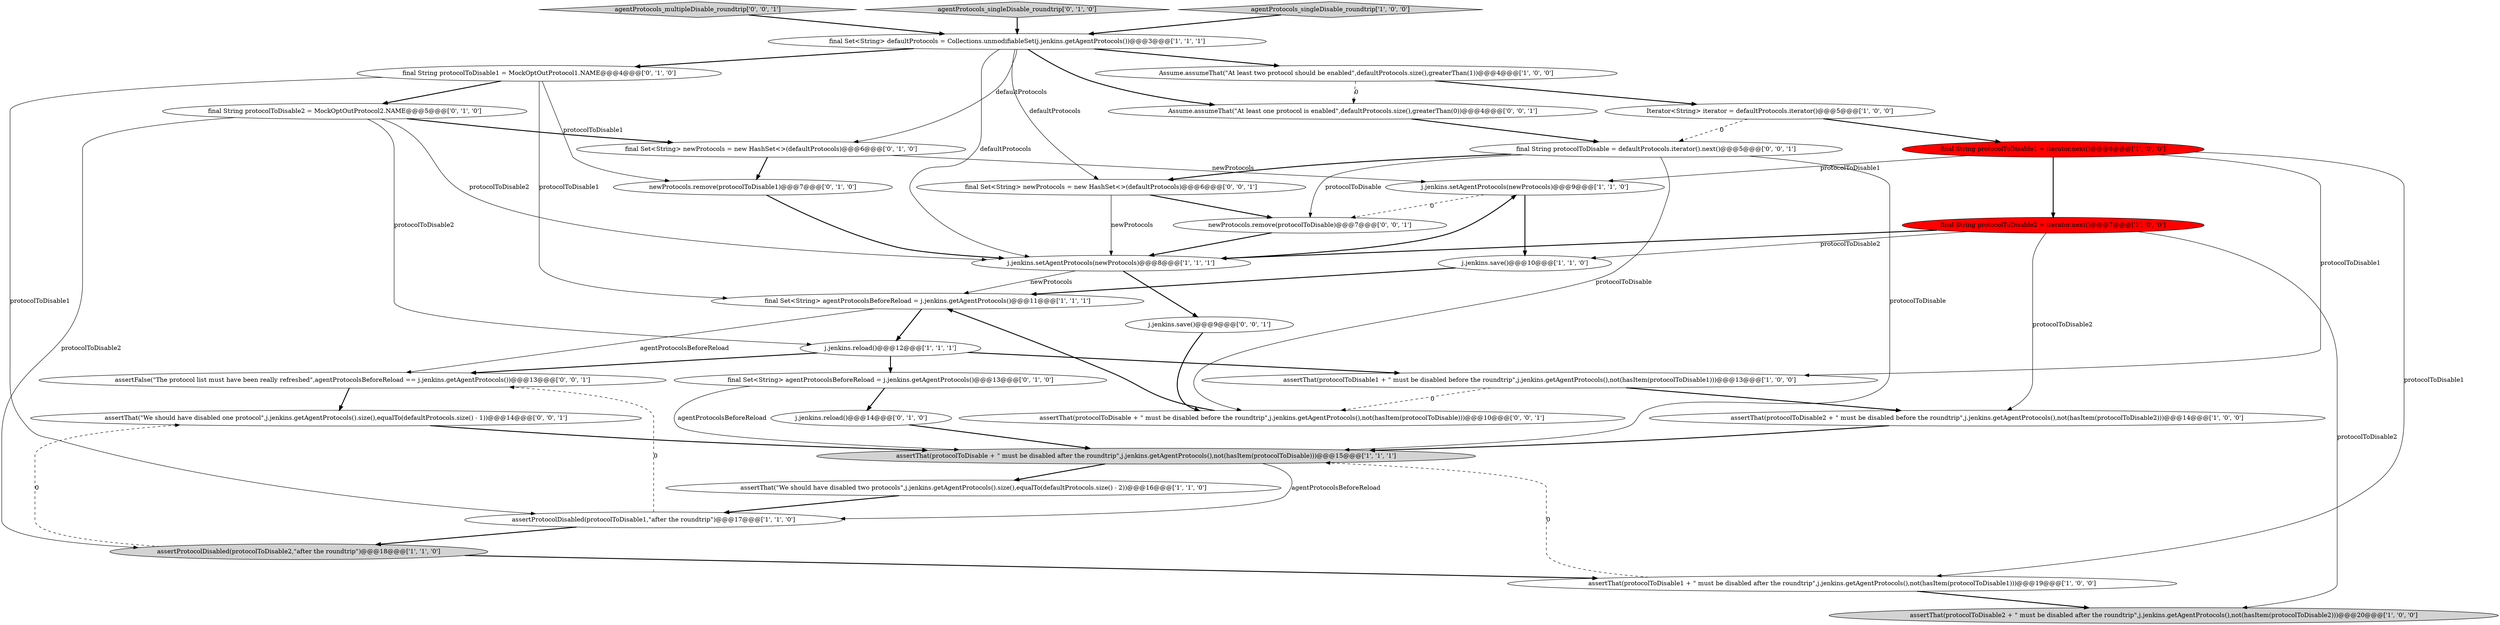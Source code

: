 digraph {
21 [style = filled, label = "final Set<String> newProtocols = new HashSet<>(defaultProtocols)@@@6@@@['0', '1', '0']", fillcolor = white, shape = ellipse image = "AAA0AAABBB2BBB"];
17 [style = filled, label = "j.jenkins.setAgentProtocols(newProtocols)@@@9@@@['1', '1', '0']", fillcolor = white, shape = ellipse image = "AAA0AAABBB1BBB"];
18 [style = filled, label = "j.jenkins.reload()@@@12@@@['1', '1', '1']", fillcolor = white, shape = ellipse image = "AAA0AAABBB1BBB"];
32 [style = filled, label = "agentProtocols_multipleDisable_roundtrip['0', '0', '1']", fillcolor = lightgray, shape = diamond image = "AAA0AAABBB3BBB"];
13 [style = filled, label = "final String protocolToDisable2 = iterator.next()@@@7@@@['1', '0', '0']", fillcolor = red, shape = ellipse image = "AAA1AAABBB1BBB"];
4 [style = filled, label = "j.jenkins.save()@@@10@@@['1', '1', '0']", fillcolor = white, shape = ellipse image = "AAA0AAABBB1BBB"];
9 [style = filled, label = "assertThat(protocolToDisable + \" must be disabled after the roundtrip\",j.jenkins.getAgentProtocols(),not(hasItem(protocolToDisable)))@@@15@@@['1', '1', '1']", fillcolor = lightgray, shape = ellipse image = "AAA0AAABBB1BBB"];
26 [style = filled, label = "final Set<String> newProtocols = new HashSet<>(defaultProtocols)@@@6@@@['0', '0', '1']", fillcolor = white, shape = ellipse image = "AAA0AAABBB3BBB"];
22 [style = filled, label = "agentProtocols_singleDisable_roundtrip['0', '1', '0']", fillcolor = lightgray, shape = diamond image = "AAA0AAABBB2BBB"];
23 [style = filled, label = "final String protocolToDisable2 = MockOptOutProtocol2.NAME@@@5@@@['0', '1', '0']", fillcolor = white, shape = ellipse image = "AAA0AAABBB2BBB"];
33 [style = filled, label = "assertThat(\"We should have disabled one protocol\",j.jenkins.getAgentProtocols().size(),equalTo(defaultProtocols.size() - 1))@@@14@@@['0', '0', '1']", fillcolor = white, shape = ellipse image = "AAA0AAABBB3BBB"];
29 [style = filled, label = "Assume.assumeThat(\"At least one protocol is enabled\",defaultProtocols.size(),greaterThan(0))@@@4@@@['0', '0', '1']", fillcolor = white, shape = ellipse image = "AAA0AAABBB3BBB"];
6 [style = filled, label = "agentProtocols_singleDisable_roundtrip['1', '0', '0']", fillcolor = lightgray, shape = diamond image = "AAA0AAABBB1BBB"];
15 [style = filled, label = "assertProtocolDisabled(protocolToDisable2,\"after the roundtrip\")@@@18@@@['1', '1', '0']", fillcolor = lightgray, shape = ellipse image = "AAA0AAABBB1BBB"];
10 [style = filled, label = "assertThat(\"We should have disabled two protocols\",j.jenkins.getAgentProtocols().size(),equalTo(defaultProtocols.size() - 2))@@@16@@@['1', '1', '0']", fillcolor = white, shape = ellipse image = "AAA0AAABBB1BBB"];
8 [style = filled, label = "assertProtocolDisabled(protocolToDisable1,\"after the roundtrip\")@@@17@@@['1', '1', '0']", fillcolor = white, shape = ellipse image = "AAA0AAABBB1BBB"];
31 [style = filled, label = "j.jenkins.save()@@@9@@@['0', '0', '1']", fillcolor = white, shape = ellipse image = "AAA0AAABBB3BBB"];
20 [style = filled, label = "final String protocolToDisable1 = MockOptOutProtocol1.NAME@@@4@@@['0', '1', '0']", fillcolor = white, shape = ellipse image = "AAA0AAABBB2BBB"];
5 [style = filled, label = "final Set<String> agentProtocolsBeforeReload = j.jenkins.getAgentProtocols()@@@11@@@['1', '1', '1']", fillcolor = white, shape = ellipse image = "AAA0AAABBB1BBB"];
11 [style = filled, label = "final String protocolToDisable1 = iterator.next()@@@6@@@['1', '0', '0']", fillcolor = red, shape = ellipse image = "AAA1AAABBB1BBB"];
24 [style = filled, label = "newProtocols.remove(protocolToDisable1)@@@7@@@['0', '1', '0']", fillcolor = white, shape = ellipse image = "AAA0AAABBB2BBB"];
16 [style = filled, label = "assertThat(protocolToDisable2 + \" must be disabled after the roundtrip\",j.jenkins.getAgentProtocols(),not(hasItem(protocolToDisable2)))@@@20@@@['1', '0', '0']", fillcolor = lightgray, shape = ellipse image = "AAA0AAABBB1BBB"];
1 [style = filled, label = "assertThat(protocolToDisable2 + \" must be disabled before the roundtrip\",j.jenkins.getAgentProtocols(),not(hasItem(protocolToDisable2)))@@@14@@@['1', '0', '0']", fillcolor = white, shape = ellipse image = "AAA0AAABBB1BBB"];
2 [style = filled, label = "Assume.assumeThat(\"At least two protocol should be enabled\",defaultProtocols.size(),greaterThan(1))@@@4@@@['1', '0', '0']", fillcolor = white, shape = ellipse image = "AAA0AAABBB1BBB"];
28 [style = filled, label = "assertFalse(\"The protocol list must have been really refreshed\",agentProtocolsBeforeReload == j.jenkins.getAgentProtocols())@@@13@@@['0', '0', '1']", fillcolor = white, shape = ellipse image = "AAA0AAABBB3BBB"];
34 [style = filled, label = "assertThat(protocolToDisable + \" must be disabled before the roundtrip\",j.jenkins.getAgentProtocols(),not(hasItem(protocolToDisable)))@@@10@@@['0', '0', '1']", fillcolor = white, shape = ellipse image = "AAA0AAABBB3BBB"];
12 [style = filled, label = "assertThat(protocolToDisable1 + \" must be disabled after the roundtrip\",j.jenkins.getAgentProtocols(),not(hasItem(protocolToDisable1)))@@@19@@@['1', '0', '0']", fillcolor = white, shape = ellipse image = "AAA0AAABBB1BBB"];
3 [style = filled, label = "j.jenkins.setAgentProtocols(newProtocols)@@@8@@@['1', '1', '1']", fillcolor = white, shape = ellipse image = "AAA0AAABBB1BBB"];
30 [style = filled, label = "final String protocolToDisable = defaultProtocols.iterator().next()@@@5@@@['0', '0', '1']", fillcolor = white, shape = ellipse image = "AAA0AAABBB3BBB"];
25 [style = filled, label = "j.jenkins.reload()@@@14@@@['0', '1', '0']", fillcolor = white, shape = ellipse image = "AAA0AAABBB2BBB"];
27 [style = filled, label = "newProtocols.remove(protocolToDisable)@@@7@@@['0', '0', '1']", fillcolor = white, shape = ellipse image = "AAA0AAABBB3BBB"];
7 [style = filled, label = "final Set<String> defaultProtocols = Collections.unmodifiableSet(j.jenkins.getAgentProtocols())@@@3@@@['1', '1', '1']", fillcolor = white, shape = ellipse image = "AAA0AAABBB1BBB"];
0 [style = filled, label = "Iterator<String> iterator = defaultProtocols.iterator()@@@5@@@['1', '0', '0']", fillcolor = white, shape = ellipse image = "AAA0AAABBB1BBB"];
19 [style = filled, label = "final Set<String> agentProtocolsBeforeReload = j.jenkins.getAgentProtocols()@@@13@@@['0', '1', '0']", fillcolor = white, shape = ellipse image = "AAA0AAABBB2BBB"];
14 [style = filled, label = "assertThat(protocolToDisable1 + \" must be disabled before the roundtrip\",j.jenkins.getAgentProtocols(),not(hasItem(protocolToDisable1)))@@@13@@@['1', '0', '0']", fillcolor = white, shape = ellipse image = "AAA0AAABBB1BBB"];
7->21 [style = solid, label="defaultProtocols"];
26->3 [style = solid, label="newProtocols"];
7->26 [style = solid, label="defaultProtocols"];
11->14 [style = solid, label="protocolToDisable1"];
7->3 [style = solid, label="defaultProtocols"];
8->15 [style = bold, label=""];
30->27 [style = solid, label="protocolToDisable"];
23->3 [style = solid, label="protocolToDisable2"];
29->30 [style = bold, label=""];
23->18 [style = solid, label="protocolToDisable2"];
19->9 [style = solid, label="agentProtocolsBeforeReload"];
14->34 [style = dashed, label="0"];
3->31 [style = bold, label=""];
34->5 [style = bold, label=""];
25->9 [style = bold, label=""];
30->26 [style = bold, label=""];
27->3 [style = bold, label=""];
11->12 [style = solid, label="protocolToDisable1"];
18->19 [style = bold, label=""];
12->9 [style = dashed, label="0"];
0->11 [style = bold, label=""];
21->24 [style = bold, label=""];
5->18 [style = bold, label=""];
12->16 [style = bold, label=""];
7->20 [style = bold, label=""];
9->10 [style = bold, label=""];
32->7 [style = bold, label=""];
13->1 [style = solid, label="protocolToDisable2"];
30->34 [style = solid, label="protocolToDisable"];
33->9 [style = bold, label=""];
8->28 [style = dashed, label="0"];
11->17 [style = solid, label="protocolToDisable1"];
22->7 [style = bold, label=""];
18->28 [style = bold, label=""];
9->8 [style = solid, label="agentProtocolsBeforeReload"];
1->9 [style = bold, label=""];
14->1 [style = bold, label=""];
19->25 [style = bold, label=""];
31->34 [style = bold, label=""];
20->5 [style = solid, label="protocolToDisable1"];
26->27 [style = bold, label=""];
2->0 [style = bold, label=""];
13->16 [style = solid, label="protocolToDisable2"];
20->23 [style = bold, label=""];
13->3 [style = bold, label=""];
10->8 [style = bold, label=""];
23->21 [style = bold, label=""];
28->33 [style = bold, label=""];
20->8 [style = solid, label="protocolToDisable1"];
7->2 [style = bold, label=""];
2->29 [style = dashed, label="0"];
11->13 [style = bold, label=""];
3->5 [style = solid, label="newProtocols"];
0->30 [style = dashed, label="0"];
15->33 [style = dashed, label="0"];
3->17 [style = bold, label=""];
15->12 [style = bold, label=""];
13->4 [style = solid, label="protocolToDisable2"];
6->7 [style = bold, label=""];
20->24 [style = solid, label="protocolToDisable1"];
4->5 [style = bold, label=""];
18->14 [style = bold, label=""];
24->3 [style = bold, label=""];
17->4 [style = bold, label=""];
23->15 [style = solid, label="protocolToDisable2"];
30->9 [style = solid, label="protocolToDisable"];
5->28 [style = solid, label="agentProtocolsBeforeReload"];
21->17 [style = solid, label="newProtocols"];
7->29 [style = bold, label=""];
17->27 [style = dashed, label="0"];
}
